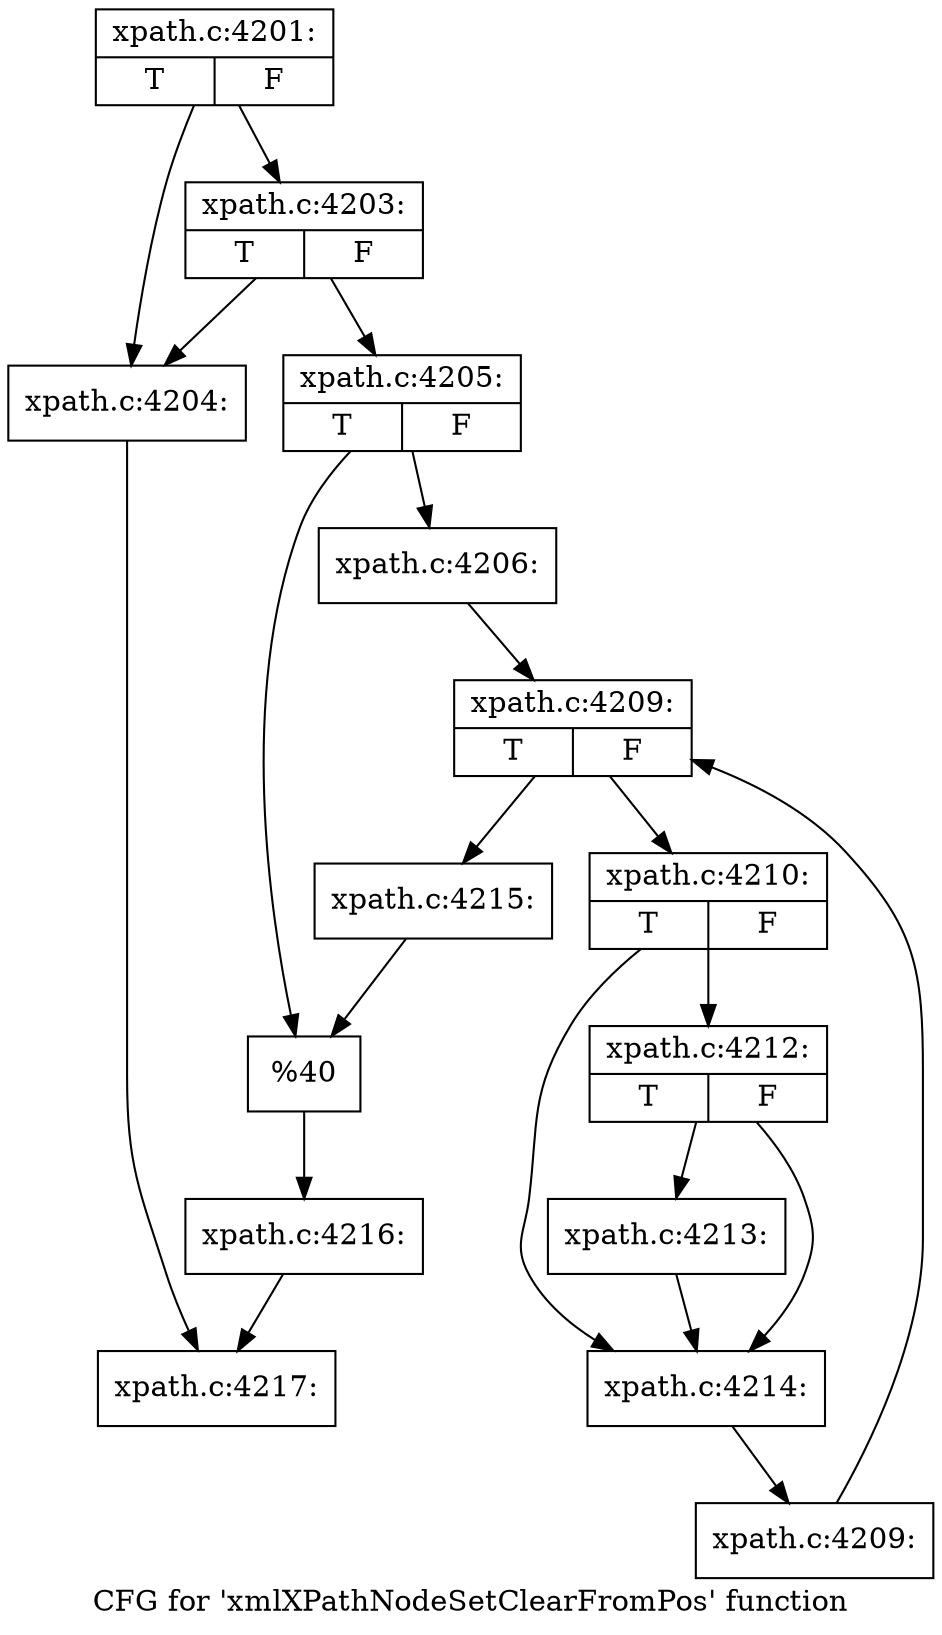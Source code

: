 digraph "CFG for 'xmlXPathNodeSetClearFromPos' function" {
	label="CFG for 'xmlXPathNodeSetClearFromPos' function";

	Node0x55e6b2dc9560 [shape=record,label="{xpath.c:4201:|{<s0>T|<s1>F}}"];
	Node0x55e6b2dc9560 -> Node0x55e6b2dcb790;
	Node0x55e6b2dc9560 -> Node0x55e6b2dcb880;
	Node0x55e6b2dcb880 [shape=record,label="{xpath.c:4203:|{<s0>T|<s1>F}}"];
	Node0x55e6b2dcb880 -> Node0x55e6b2dcb790;
	Node0x55e6b2dcb880 -> Node0x55e6b2dcb830;
	Node0x55e6b2dcb790 [shape=record,label="{xpath.c:4204:}"];
	Node0x55e6b2dcb790 -> Node0x55e6b2dc95b0;
	Node0x55e6b2dcb830 [shape=record,label="{xpath.c:4205:|{<s0>T|<s1>F}}"];
	Node0x55e6b2dcb830 -> Node0x55e6b2dcbf20;
	Node0x55e6b2dcb830 -> Node0x55e6b2dcbf70;
	Node0x55e6b2dcbf20 [shape=record,label="{xpath.c:4206:}"];
	Node0x55e6b2dcbf20 -> Node0x55e6b2dcc8f0;
	Node0x55e6b2dcc8f0 [shape=record,label="{xpath.c:4209:|{<s0>T|<s1>F}}"];
	Node0x55e6b2dcc8f0 -> Node0x55e6b2dccbd0;
	Node0x55e6b2dcc8f0 -> Node0x55e6b2dcc6f0;
	Node0x55e6b2dccbd0 [shape=record,label="{xpath.c:4210:|{<s0>T|<s1>F}}"];
	Node0x55e6b2dccbd0 -> Node0x55e6b2dcd3a0;
	Node0x55e6b2dccbd0 -> Node0x55e6b2dcd350;
	Node0x55e6b2dcd3a0 [shape=record,label="{xpath.c:4212:|{<s0>T|<s1>F}}"];
	Node0x55e6b2dcd3a0 -> Node0x55e6b2dcd300;
	Node0x55e6b2dcd3a0 -> Node0x55e6b2dcd350;
	Node0x55e6b2dcd300 [shape=record,label="{xpath.c:4213:}"];
	Node0x55e6b2dcd300 -> Node0x55e6b2dcd350;
	Node0x55e6b2dcd350 [shape=record,label="{xpath.c:4214:}"];
	Node0x55e6b2dcd350 -> Node0x55e6b2dccb40;
	Node0x55e6b2dccb40 [shape=record,label="{xpath.c:4209:}"];
	Node0x55e6b2dccb40 -> Node0x55e6b2dcc8f0;
	Node0x55e6b2dcc6f0 [shape=record,label="{xpath.c:4215:}"];
	Node0x55e6b2dcc6f0 -> Node0x55e6b2dcbf70;
	Node0x55e6b2dcbf70 [shape=record,label="{%40}"];
	Node0x55e6b2dcbf70 -> Node0x55e6b2dcb7e0;
	Node0x55e6b2dcb7e0 [shape=record,label="{xpath.c:4216:}"];
	Node0x55e6b2dcb7e0 -> Node0x55e6b2dc95b0;
	Node0x55e6b2dc95b0 [shape=record,label="{xpath.c:4217:}"];
}
